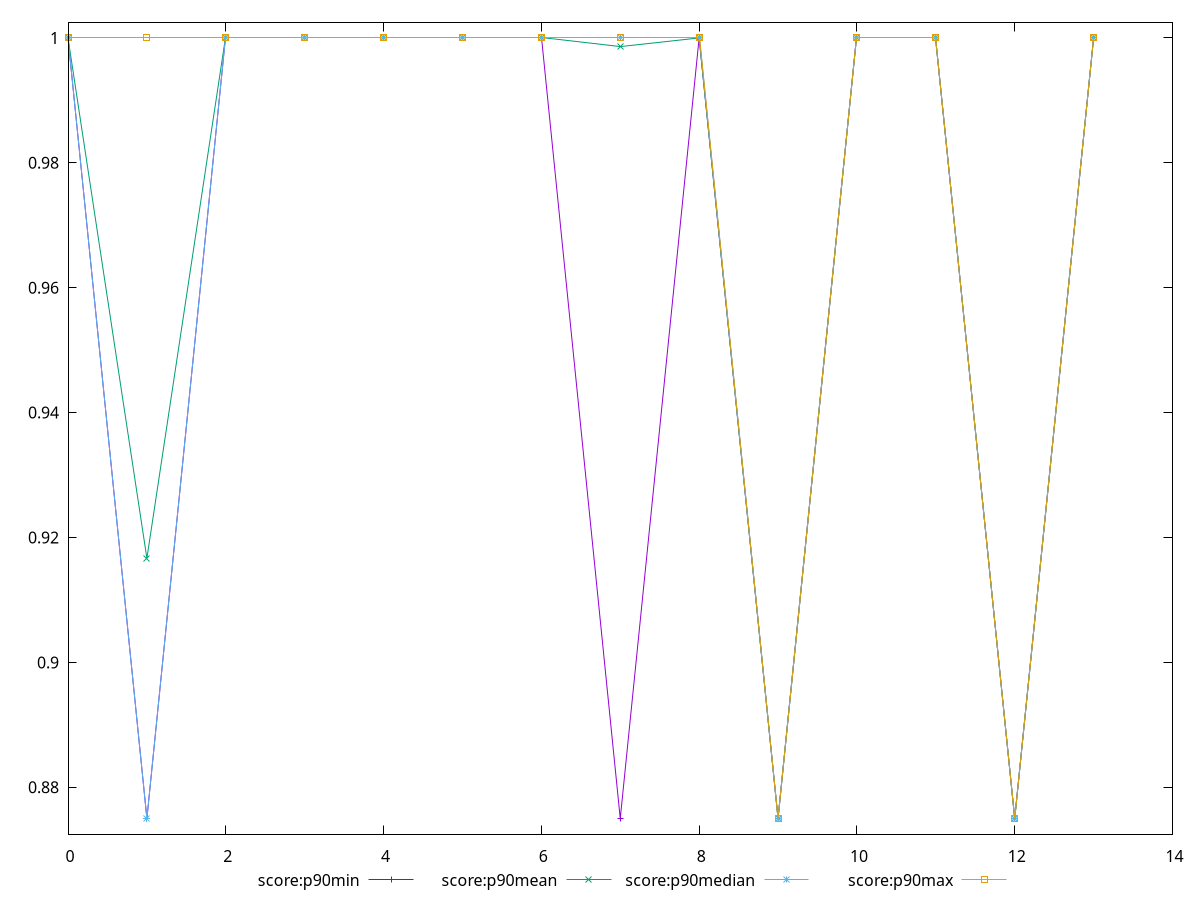 reset
set terminal svg size 640, 520 enhanced background rgb 'white'
set output "reprap/unminified-javascript/progression/score.svg"

$scoreP90Min <<EOF
0 1
1 0.875
2 1
3 1
4 1
5 1
6 1
7 0.875
8 1
9 0.875
10 1
11 1
12 0.875
13 1
EOF

$scoreP90Mean <<EOF
0 1
1 0.9166666666666666
2 1
3 1
4 1
5 1
6 1
7 0.9986111111111111
8 1
9 0.875
10 1
11 1
12 0.875
13 1
EOF

$scoreP90Median <<EOF
0 1
1 0.875
2 1
3 1
4 1
5 1
6 1
7 1
8 1
9 0.875
10 1
11 1
12 0.875
13 1
EOF

$scoreP90Max <<EOF
0 1
1 1
2 1
3 1
4 1
5 1
6 1
7 1
8 1
9 0.875
10 1
11 1
12 0.875
13 1
EOF

set key outside below
set yrange [0.8725:1.0025]

plot \
  $scoreP90Min title "score:p90min" with linespoints, \
  $scoreP90Mean title "score:p90mean" with linespoints, \
  $scoreP90Median title "score:p90median" with linespoints, \
  $scoreP90Max title "score:p90max" with linespoints, \


reset